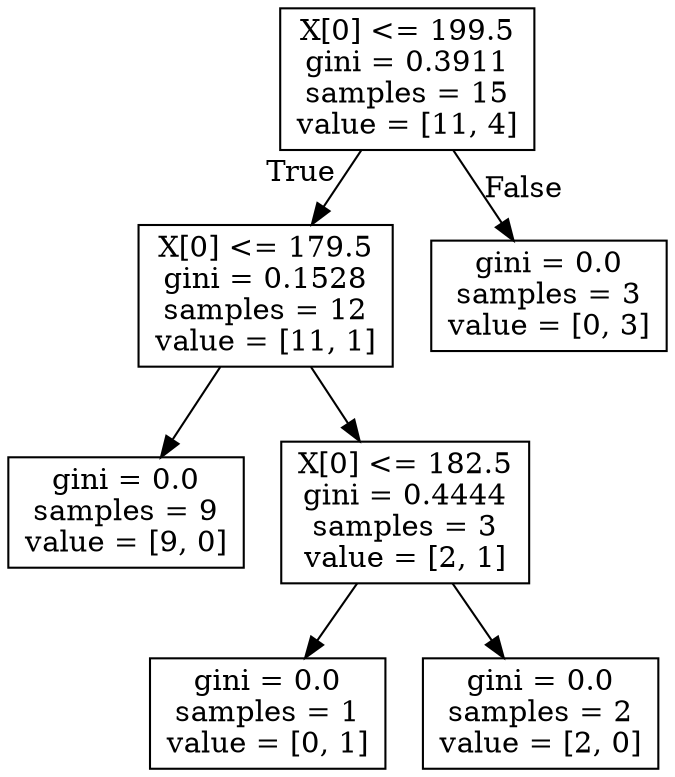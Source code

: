 digraph Tree {
node [shape=box] ;
0 [label="X[0] <= 199.5\ngini = 0.3911\nsamples = 15\nvalue = [11, 4]"] ;
1 [label="X[0] <= 179.5\ngini = 0.1528\nsamples = 12\nvalue = [11, 1]"] ;
0 -> 1 [labeldistance=2.5, labelangle=45, headlabel="True"] ;
2 [label="gini = 0.0\nsamples = 9\nvalue = [9, 0]"] ;
1 -> 2 ;
3 [label="X[0] <= 182.5\ngini = 0.4444\nsamples = 3\nvalue = [2, 1]"] ;
1 -> 3 ;
4 [label="gini = 0.0\nsamples = 1\nvalue = [0, 1]"] ;
3 -> 4 ;
5 [label="gini = 0.0\nsamples = 2\nvalue = [2, 0]"] ;
3 -> 5 ;
6 [label="gini = 0.0\nsamples = 3\nvalue = [0, 3]"] ;
0 -> 6 [labeldistance=2.5, labelangle=-45, headlabel="False"] ;
}